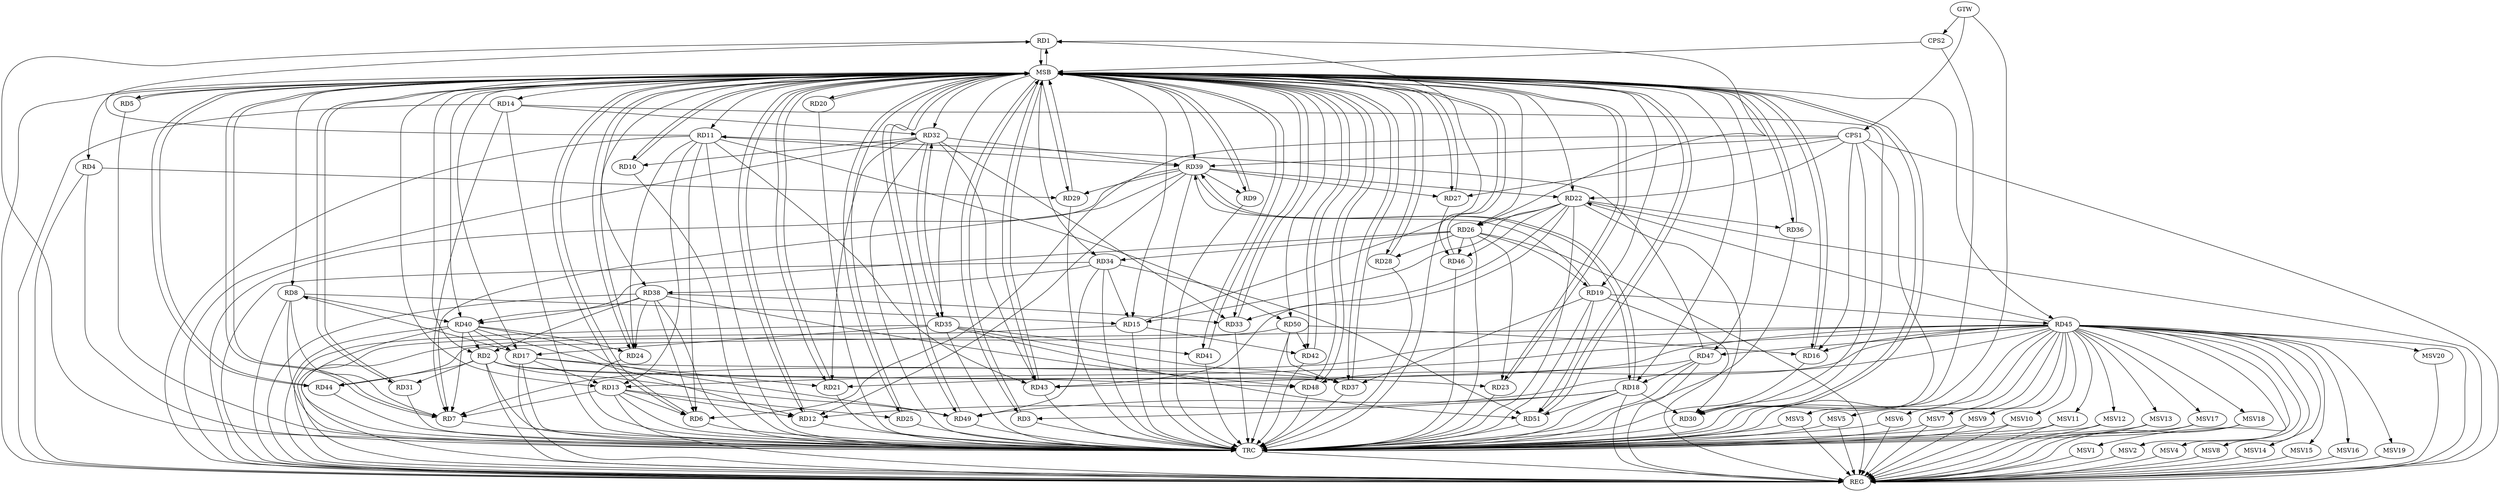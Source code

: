 strict digraph G {
  RD1 [ label="RD1" ];
  RD2 [ label="RD2" ];
  RD3 [ label="RD3" ];
  RD4 [ label="RD4" ];
  RD5 [ label="RD5" ];
  RD6 [ label="RD6" ];
  RD7 [ label="RD7" ];
  RD8 [ label="RD8" ];
  RD9 [ label="RD9" ];
  RD10 [ label="RD10" ];
  RD11 [ label="RD11" ];
  RD12 [ label="RD12" ];
  RD13 [ label="RD13" ];
  RD14 [ label="RD14" ];
  RD15 [ label="RD15" ];
  RD16 [ label="RD16" ];
  RD17 [ label="RD17" ];
  RD18 [ label="RD18" ];
  RD19 [ label="RD19" ];
  RD20 [ label="RD20" ];
  RD21 [ label="RD21" ];
  RD22 [ label="RD22" ];
  RD23 [ label="RD23" ];
  RD24 [ label="RD24" ];
  RD25 [ label="RD25" ];
  RD26 [ label="RD26" ];
  RD27 [ label="RD27" ];
  RD28 [ label="RD28" ];
  RD29 [ label="RD29" ];
  RD30 [ label="RD30" ];
  RD31 [ label="RD31" ];
  RD32 [ label="RD32" ];
  RD33 [ label="RD33" ];
  RD34 [ label="RD34" ];
  RD35 [ label="RD35" ];
  RD36 [ label="RD36" ];
  RD37 [ label="RD37" ];
  RD38 [ label="RD38" ];
  RD39 [ label="RD39" ];
  RD40 [ label="RD40" ];
  RD41 [ label="RD41" ];
  RD42 [ label="RD42" ];
  RD43 [ label="RD43" ];
  RD44 [ label="RD44" ];
  RD45 [ label="RD45" ];
  RD46 [ label="RD46" ];
  RD47 [ label="RD47" ];
  RD48 [ label="RD48" ];
  RD49 [ label="RD49" ];
  RD50 [ label="RD50" ];
  RD51 [ label="RD51" ];
  CPS1 [ label="CPS1" ];
  CPS2 [ label="CPS2" ];
  GTW [ label="GTW" ];
  REG [ label="REG" ];
  MSB [ label="MSB" ];
  TRC [ label="TRC" ];
  MSV1 [ label="MSV1" ];
  MSV2 [ label="MSV2" ];
  MSV3 [ label="MSV3" ];
  MSV4 [ label="MSV4" ];
  MSV5 [ label="MSV5" ];
  MSV6 [ label="MSV6" ];
  MSV7 [ label="MSV7" ];
  MSV8 [ label="MSV8" ];
  MSV9 [ label="MSV9" ];
  MSV10 [ label="MSV10" ];
  MSV11 [ label="MSV11" ];
  MSV12 [ label="MSV12" ];
  MSV13 [ label="MSV13" ];
  MSV14 [ label="MSV14" ];
  MSV15 [ label="MSV15" ];
  MSV16 [ label="MSV16" ];
  MSV17 [ label="MSV17" ];
  MSV18 [ label="MSV18" ];
  MSV19 [ label="MSV19" ];
  MSV20 [ label="MSV20" ];
  RD11 -> RD1;
  RD15 -> RD1;
  RD26 -> RD1;
  RD2 -> RD23;
  RD2 -> RD31;
  RD38 -> RD2;
  RD40 -> RD2;
  RD2 -> RD44;
  RD2 -> RD48;
  RD2 -> RD49;
  RD18 -> RD3;
  RD4 -> RD29;
  RD11 -> RD6;
  RD13 -> RD6;
  RD38 -> RD6;
  RD8 -> RD7;
  RD13 -> RD7;
  RD14 -> RD7;
  RD39 -> RD7;
  RD40 -> RD7;
  RD45 -> RD7;
  RD8 -> RD15;
  RD17 -> RD8;
  RD8 -> RD40;
  RD39 -> RD9;
  RD32 -> RD10;
  RD11 -> RD13;
  RD11 -> RD24;
  RD11 -> RD39;
  RD11 -> RD43;
  RD47 -> RD11;
  RD11 -> RD50;
  RD13 -> RD12;
  RD39 -> RD12;
  RD40 -> RD12;
  RD45 -> RD12;
  RD17 -> RD13;
  RD13 -> RD25;
  RD45 -> RD13;
  RD14 -> RD30;
  RD14 -> RD32;
  RD22 -> RD15;
  RD34 -> RD15;
  RD15 -> RD42;
  RD45 -> RD16;
  RD50 -> RD16;
  RD17 -> RD21;
  RD35 -> RD17;
  RD17 -> RD37;
  RD40 -> RD17;
  RD18 -> RD30;
  RD18 -> RD39;
  RD39 -> RD18;
  RD47 -> RD18;
  RD18 -> RD49;
  RD18 -> RD51;
  RD26 -> RD19;
  RD19 -> RD37;
  RD19 -> RD39;
  RD19 -> RD45;
  RD19 -> RD51;
  RD32 -> RD21;
  RD45 -> RD21;
  RD22 -> RD26;
  RD22 -> RD30;
  RD22 -> RD33;
  RD22 -> RD36;
  RD39 -> RD22;
  RD22 -> RD43;
  RD45 -> RD22;
  RD22 -> RD46;
  RD26 -> RD23;
  RD38 -> RD24;
  RD40 -> RD24;
  RD26 -> RD28;
  RD26 -> RD34;
  RD26 -> RD40;
  RD26 -> RD46;
  RD39 -> RD27;
  RD39 -> RD29;
  RD32 -> RD33;
  RD32 -> RD35;
  RD35 -> RD32;
  RD32 -> RD39;
  RD32 -> RD43;
  RD38 -> RD33;
  RD34 -> RD38;
  RD34 -> RD49;
  RD34 -> RD51;
  RD35 -> RD37;
  RD35 -> RD41;
  RD35 -> RD51;
  RD50 -> RD37;
  RD38 -> RD40;
  RD38 -> RD48;
  RD40 -> RD49;
  RD50 -> RD42;
  RD47 -> RD43;
  RD45 -> RD44;
  RD45 -> RD47;
  RD45 -> RD48;
  CPS1 -> RD27;
  CPS1 -> RD6;
  CPS1 -> RD22;
  CPS1 -> RD30;
  CPS1 -> RD16;
  CPS1 -> RD39;
  GTW -> CPS1;
  GTW -> CPS2;
  RD2 -> REG;
  RD4 -> REG;
  RD8 -> REG;
  RD11 -> REG;
  RD13 -> REG;
  RD14 -> REG;
  RD15 -> REG;
  RD17 -> REG;
  RD18 -> REG;
  RD19 -> REG;
  RD22 -> REG;
  RD26 -> REG;
  RD32 -> REG;
  RD34 -> REG;
  RD35 -> REG;
  RD38 -> REG;
  RD39 -> REG;
  RD40 -> REG;
  RD45 -> REG;
  RD47 -> REG;
  RD50 -> REG;
  CPS1 -> REG;
  RD1 -> MSB;
  MSB -> RD14;
  MSB -> RD22;
  MSB -> RD51;
  MSB -> REG;
  RD3 -> MSB;
  MSB -> RD24;
  MSB -> RD25;
  MSB -> RD37;
  MSB -> RD39;
  MSB -> RD40;
  MSB -> RD41;
  MSB -> RD48;
  RD5 -> MSB;
  MSB -> RD9;
  MSB -> RD10;
  MSB -> RD23;
  MSB -> RD27;
  MSB -> RD32;
  RD6 -> MSB;
  MSB -> RD4;
  MSB -> RD8;
  MSB -> RD28;
  RD7 -> MSB;
  MSB -> RD26;
  RD9 -> MSB;
  MSB -> RD11;
  MSB -> RD12;
  MSB -> RD19;
  MSB -> RD35;
  MSB -> RD38;
  RD10 -> MSB;
  MSB -> RD2;
  MSB -> RD6;
  MSB -> RD7;
  MSB -> RD36;
  RD12 -> MSB;
  MSB -> RD17;
  RD16 -> MSB;
  MSB -> RD3;
  RD20 -> MSB;
  MSB -> RD33;
  RD21 -> MSB;
  RD23 -> MSB;
  MSB -> RD13;
  MSB -> RD15;
  MSB -> RD16;
  MSB -> RD47;
  RD24 -> MSB;
  MSB -> RD42;
  RD25 -> MSB;
  MSB -> RD1;
  MSB -> RD29;
  MSB -> RD50;
  RD27 -> MSB;
  MSB -> RD46;
  RD28 -> MSB;
  MSB -> RD31;
  MSB -> RD49;
  RD29 -> MSB;
  RD30 -> MSB;
  MSB -> RD20;
  MSB -> RD44;
  RD31 -> MSB;
  RD33 -> MSB;
  MSB -> RD30;
  MSB -> RD45;
  RD36 -> MSB;
  MSB -> RD18;
  RD37 -> MSB;
  MSB -> RD21;
  RD41 -> MSB;
  RD42 -> MSB;
  MSB -> RD34;
  RD43 -> MSB;
  MSB -> RD5;
  RD44 -> MSB;
  RD46 -> MSB;
  RD48 -> MSB;
  MSB -> RD43;
  RD49 -> MSB;
  RD51 -> MSB;
  CPS2 -> MSB;
  RD1 -> TRC;
  RD2 -> TRC;
  RD3 -> TRC;
  RD4 -> TRC;
  RD5 -> TRC;
  RD6 -> TRC;
  RD7 -> TRC;
  RD8 -> TRC;
  RD9 -> TRC;
  RD10 -> TRC;
  RD11 -> TRC;
  RD12 -> TRC;
  RD13 -> TRC;
  RD14 -> TRC;
  RD15 -> TRC;
  RD16 -> TRC;
  RD17 -> TRC;
  RD18 -> TRC;
  RD19 -> TRC;
  RD20 -> TRC;
  RD21 -> TRC;
  RD22 -> TRC;
  RD23 -> TRC;
  RD24 -> TRC;
  RD25 -> TRC;
  RD26 -> TRC;
  RD27 -> TRC;
  RD28 -> TRC;
  RD29 -> TRC;
  RD30 -> TRC;
  RD31 -> TRC;
  RD32 -> TRC;
  RD33 -> TRC;
  RD34 -> TRC;
  RD35 -> TRC;
  RD36 -> TRC;
  RD37 -> TRC;
  RD38 -> TRC;
  RD39 -> TRC;
  RD40 -> TRC;
  RD41 -> TRC;
  RD42 -> TRC;
  RD43 -> TRC;
  RD44 -> TRC;
  RD45 -> TRC;
  RD46 -> TRC;
  RD47 -> TRC;
  RD48 -> TRC;
  RD49 -> TRC;
  RD50 -> TRC;
  RD51 -> TRC;
  CPS1 -> TRC;
  CPS2 -> TRC;
  GTW -> TRC;
  TRC -> REG;
  RD45 -> MSV1;
  RD45 -> MSV2;
  RD45 -> MSV3;
  RD45 -> MSV4;
  RD45 -> MSV5;
  MSV1 -> REG;
  MSV2 -> REG;
  MSV3 -> REG;
  MSV3 -> TRC;
  MSV4 -> REG;
  MSV5 -> REG;
  MSV5 -> TRC;
  RD45 -> MSV6;
  RD45 -> MSV7;
  MSV6 -> REG;
  MSV6 -> TRC;
  MSV7 -> REG;
  MSV7 -> TRC;
  RD45 -> MSV8;
  MSV8 -> REG;
  RD45 -> MSV9;
  RD45 -> MSV10;
  MSV9 -> REG;
  MSV9 -> TRC;
  MSV10 -> REG;
  MSV10 -> TRC;
  RD45 -> MSV11;
  MSV11 -> REG;
  MSV11 -> TRC;
  RD45 -> MSV12;
  MSV12 -> REG;
  MSV12 -> TRC;
  RD45 -> MSV13;
  RD45 -> MSV14;
  MSV13 -> REG;
  MSV13 -> TRC;
  MSV14 -> REG;
  RD45 -> MSV15;
  RD45 -> MSV16;
  MSV15 -> REG;
  MSV16 -> REG;
  RD45 -> MSV17;
  RD45 -> MSV18;
  MSV17 -> REG;
  MSV17 -> TRC;
  MSV18 -> REG;
  MSV18 -> TRC;
  RD45 -> MSV19;
  RD45 -> MSV20;
  MSV19 -> REG;
  MSV20 -> REG;
}
